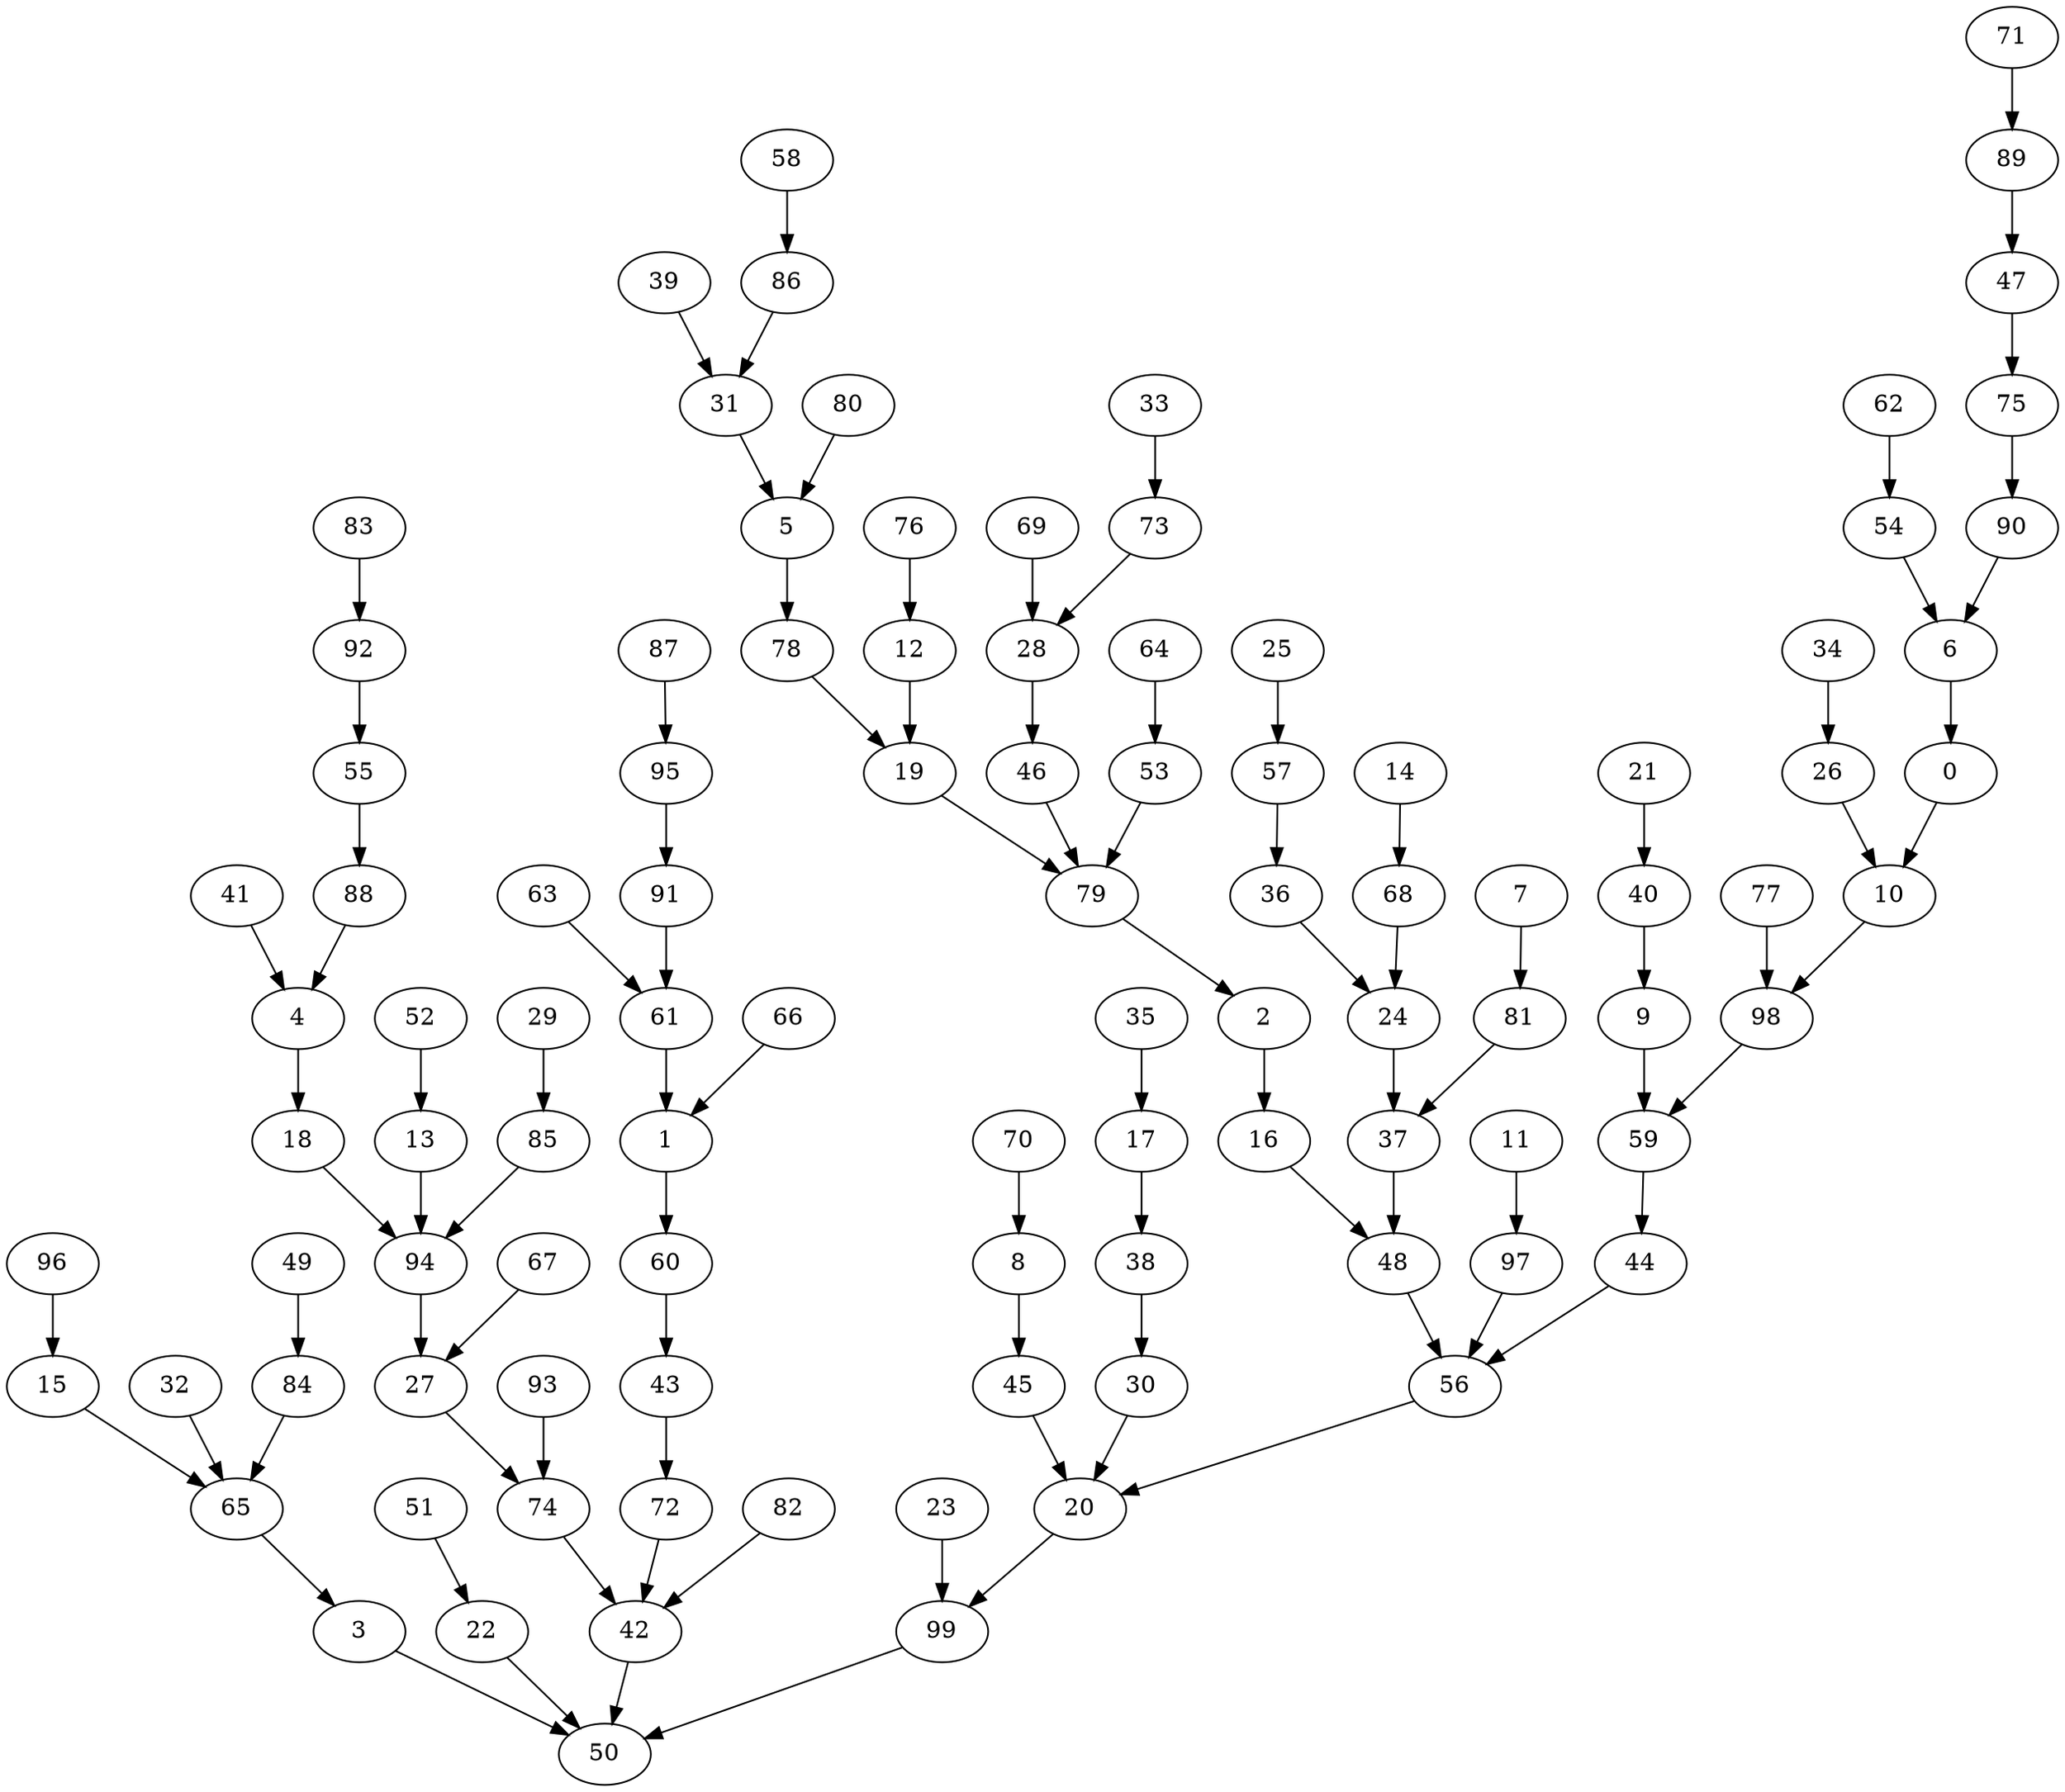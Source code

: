 strict digraph "" {
	0 -> 10;
	6 -> 0;
	1 -> 60;
	61 -> 1;
	66 -> 1;
	2 -> 16;
	79 -> 2;
	3 -> 50;
	65 -> 3;
	4 -> 18;
	41 -> 4;
	88 -> 4;
	5 -> 78;
	31 -> 5;
	80 -> 5;
	54 -> 6;
	90 -> 6;
	8 -> 45;
	70 -> 8;
	9 -> 59;
	40 -> 9;
	10 -> 98;
	26 -> 10;
	12 -> 19;
	76 -> 12;
	13 -> 94;
	52 -> 13;
	15 -> 65;
	96 -> 15;
	16 -> 48;
	17 -> 38;
	35 -> 17;
	18 -> 94;
	19 -> 79;
	78 -> 19;
	20 -> 99;
	30 -> 20;
	45 -> 20;
	56 -> 20;
	22 -> 50;
	51 -> 22;
	24 -> 37;
	36 -> 24;
	68 -> 24;
	34 -> 26;
	27 -> 74;
	67 -> 27;
	94 -> 27;
	28 -> 46;
	69 -> 28;
	73 -> 28;
	38 -> 30;
	39 -> 31;
	86 -> 31;
	57 -> 36;
	37 -> 48;
	81 -> 37;
	21 -> 40;
	42 -> 50;
	72 -> 42;
	74 -> 42;
	82 -> 42;
	43 -> 72;
	60 -> 43;
	44 -> 56;
	59 -> 44;
	46 -> 79;
	47 -> 75;
	89 -> 47;
	48 -> 56;
	99 -> 50;
	53 -> 79;
	64 -> 53;
	62 -> 54;
	55 -> 88;
	92 -> 55;
	97 -> 56;
	25 -> 57;
	98 -> 59;
	63 -> 61;
	91 -> 61;
	32 -> 65;
	84 -> 65;
	14 -> 68;
	33 -> 73;
	93 -> 74;
	75 -> 90;
	7 -> 81;
	49 -> 84;
	85 -> 94;
	29 -> 85;
	58 -> 86;
	71 -> 89;
	95 -> 91;
	83 -> 92;
	87 -> 95;
	11 -> 97;
	77 -> 98;
	23 -> 99;
}
